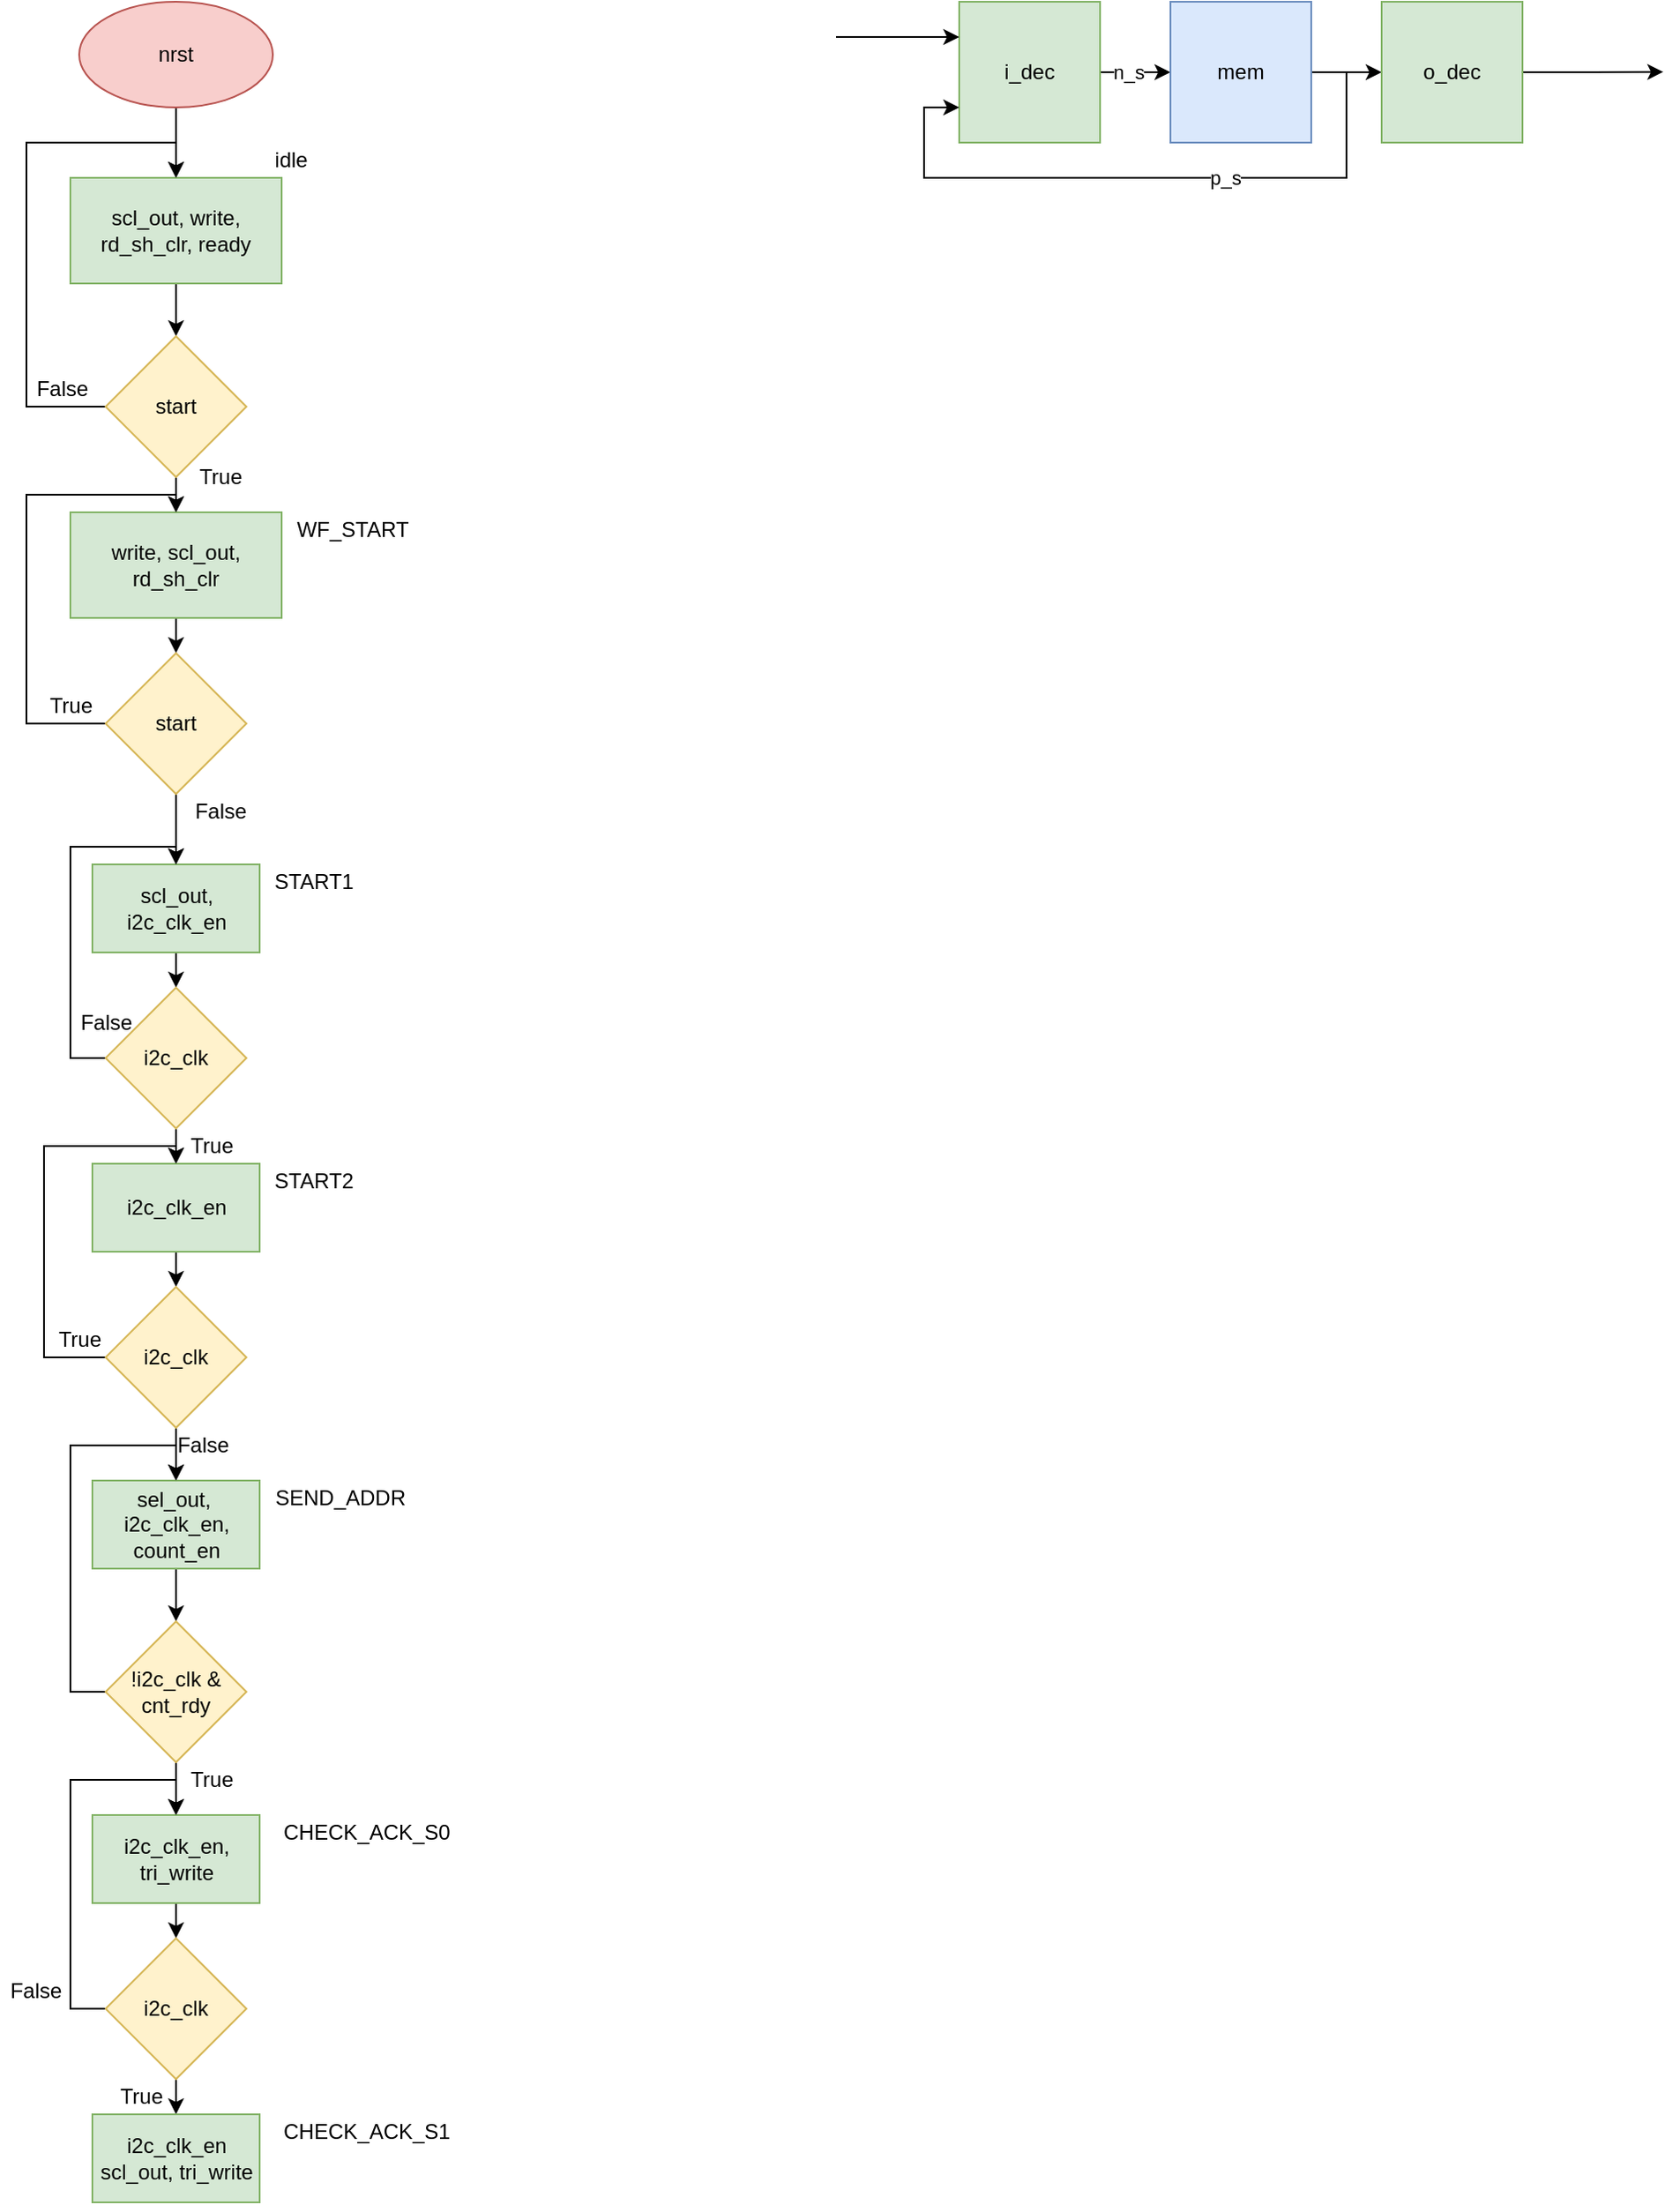 <mxfile version="16.1.2" type="device"><diagram id="XA13sdnD-qQGW5rs-oFz" name="Page-1"><mxGraphModel dx="677" dy="412" grid="1" gridSize="10" guides="1" tooltips="1" connect="1" arrows="1" fold="1" page="1" pageScale="1" pageWidth="1169" pageHeight="1654" math="0" shadow="0"><root><mxCell id="0"/><mxCell id="1" parent="0"/><mxCell id="rS0d4hUJT0NF4yH_wpjv-3" style="edgeStyle=orthogonalEdgeStyle;rounded=0;orthogonalLoop=1;jettySize=auto;html=1;exitX=0.5;exitY=1;exitDx=0;exitDy=0;entryX=0.5;entryY=0;entryDx=0;entryDy=0;" edge="1" parent="1" source="rS0d4hUJT0NF4yH_wpjv-1" target="rS0d4hUJT0NF4yH_wpjv-2"><mxGeometry relative="1" as="geometry"/></mxCell><mxCell id="rS0d4hUJT0NF4yH_wpjv-1" value="nrst" style="ellipse;whiteSpace=wrap;html=1;fillColor=#f8cecc;strokeColor=#b85450;" vertex="1" parent="1"><mxGeometry x="220" y="40" width="110" height="60" as="geometry"/></mxCell><mxCell id="rS0d4hUJT0NF4yH_wpjv-6" style="edgeStyle=orthogonalEdgeStyle;rounded=0;orthogonalLoop=1;jettySize=auto;html=1;exitX=0.5;exitY=1;exitDx=0;exitDy=0;entryX=0.5;entryY=0;entryDx=0;entryDy=0;" edge="1" parent="1" source="rS0d4hUJT0NF4yH_wpjv-2" target="rS0d4hUJT0NF4yH_wpjv-5"><mxGeometry relative="1" as="geometry"/></mxCell><mxCell id="rS0d4hUJT0NF4yH_wpjv-2" value="scl_out, write,&lt;br&gt;rd_sh_clr, ready" style="rounded=0;whiteSpace=wrap;html=1;fillColor=#d5e8d4;strokeColor=#82b366;" vertex="1" parent="1"><mxGeometry x="215" y="140" width="120" height="60" as="geometry"/></mxCell><mxCell id="rS0d4hUJT0NF4yH_wpjv-4" value="idle" style="text;html=1;align=center;verticalAlign=middle;resizable=0;points=[];autosize=1;strokeColor=none;fillColor=none;" vertex="1" parent="1"><mxGeometry x="325" y="120" width="30" height="20" as="geometry"/></mxCell><mxCell id="rS0d4hUJT0NF4yH_wpjv-7" style="edgeStyle=orthogonalEdgeStyle;rounded=0;orthogonalLoop=1;jettySize=auto;html=1;exitX=0;exitY=0.5;exitDx=0;exitDy=0;entryX=0.5;entryY=0;entryDx=0;entryDy=0;" edge="1" parent="1" source="rS0d4hUJT0NF4yH_wpjv-5" target="rS0d4hUJT0NF4yH_wpjv-2"><mxGeometry relative="1" as="geometry"><Array as="points"><mxPoint x="190" y="270"/><mxPoint x="190" y="120"/><mxPoint x="275" y="120"/></Array></mxGeometry></mxCell><mxCell id="rS0d4hUJT0NF4yH_wpjv-39" style="edgeStyle=orthogonalEdgeStyle;rounded=0;orthogonalLoop=1;jettySize=auto;html=1;exitX=0.5;exitY=1;exitDx=0;exitDy=0;entryX=0.5;entryY=0;entryDx=0;entryDy=0;" edge="1" parent="1" source="rS0d4hUJT0NF4yH_wpjv-5" target="rS0d4hUJT0NF4yH_wpjv-38"><mxGeometry relative="1" as="geometry"/></mxCell><mxCell id="rS0d4hUJT0NF4yH_wpjv-5" value="start" style="rhombus;whiteSpace=wrap;html=1;fillColor=#fff2cc;strokeColor=#d6b656;" vertex="1" parent="1"><mxGeometry x="235" y="230" width="80" height="80" as="geometry"/></mxCell><mxCell id="rS0d4hUJT0NF4yH_wpjv-8" value="False" style="text;html=1;align=center;verticalAlign=middle;resizable=0;points=[];autosize=1;strokeColor=none;fillColor=none;" vertex="1" parent="1"><mxGeometry x="190" y="250" width="40" height="20" as="geometry"/></mxCell><mxCell id="rS0d4hUJT0NF4yH_wpjv-12" style="edgeStyle=orthogonalEdgeStyle;rounded=0;orthogonalLoop=1;jettySize=auto;html=1;exitX=0.5;exitY=1;exitDx=0;exitDy=0;entryX=0.5;entryY=0;entryDx=0;entryDy=0;" edge="1" parent="1" source="rS0d4hUJT0NF4yH_wpjv-9" target="rS0d4hUJT0NF4yH_wpjv-11"><mxGeometry relative="1" as="geometry"/></mxCell><mxCell id="rS0d4hUJT0NF4yH_wpjv-9" value="scl_out, i2c_clk_en" style="rounded=0;whiteSpace=wrap;html=1;fillColor=#d5e8d4;strokeColor=#82b366;" vertex="1" parent="1"><mxGeometry x="227.5" y="530" width="95" height="50" as="geometry"/></mxCell><mxCell id="rS0d4hUJT0NF4yH_wpjv-13" style="edgeStyle=orthogonalEdgeStyle;rounded=0;orthogonalLoop=1;jettySize=auto;html=1;exitX=0;exitY=0.5;exitDx=0;exitDy=0;entryX=0.5;entryY=0;entryDx=0;entryDy=0;" edge="1" parent="1" source="rS0d4hUJT0NF4yH_wpjv-11" target="rS0d4hUJT0NF4yH_wpjv-9"><mxGeometry relative="1" as="geometry"><Array as="points"><mxPoint x="215" y="640"/><mxPoint x="215" y="520"/><mxPoint x="275" y="520"/></Array></mxGeometry></mxCell><mxCell id="rS0d4hUJT0NF4yH_wpjv-16" style="edgeStyle=orthogonalEdgeStyle;rounded=0;orthogonalLoop=1;jettySize=auto;html=1;exitX=0.5;exitY=1;exitDx=0;exitDy=0;entryX=0.5;entryY=0;entryDx=0;entryDy=0;" edge="1" parent="1" source="rS0d4hUJT0NF4yH_wpjv-11" target="rS0d4hUJT0NF4yH_wpjv-15"><mxGeometry relative="1" as="geometry"/></mxCell><mxCell id="rS0d4hUJT0NF4yH_wpjv-11" value="i2c_clk" style="rhombus;whiteSpace=wrap;html=1;fillColor=#fff2cc;strokeColor=#d6b656;" vertex="1" parent="1"><mxGeometry x="235" y="600" width="80" height="80" as="geometry"/></mxCell><mxCell id="rS0d4hUJT0NF4yH_wpjv-14" value="False" style="text;html=1;align=center;verticalAlign=middle;resizable=0;points=[];autosize=1;strokeColor=none;fillColor=none;" vertex="1" parent="1"><mxGeometry x="215" y="610" width="40" height="20" as="geometry"/></mxCell><mxCell id="rS0d4hUJT0NF4yH_wpjv-22" style="edgeStyle=orthogonalEdgeStyle;rounded=0;orthogonalLoop=1;jettySize=auto;html=1;exitX=0.5;exitY=1;exitDx=0;exitDy=0;entryX=0.5;entryY=0;entryDx=0;entryDy=0;" edge="1" parent="1" source="rS0d4hUJT0NF4yH_wpjv-15" target="rS0d4hUJT0NF4yH_wpjv-21"><mxGeometry relative="1" as="geometry"/></mxCell><mxCell id="rS0d4hUJT0NF4yH_wpjv-15" value="i2c_clk_en" style="rounded=0;whiteSpace=wrap;html=1;fillColor=#d5e8d4;strokeColor=#82b366;" vertex="1" parent="1"><mxGeometry x="227.5" y="700" width="95" height="50" as="geometry"/></mxCell><mxCell id="rS0d4hUJT0NF4yH_wpjv-17" value="START1" style="text;html=1;align=center;verticalAlign=middle;resizable=0;points=[];autosize=1;strokeColor=none;fillColor=none;" vertex="1" parent="1"><mxGeometry x="322.5" y="530" width="60" height="20" as="geometry"/></mxCell><mxCell id="rS0d4hUJT0NF4yH_wpjv-18" value="START2" style="text;html=1;align=center;verticalAlign=middle;resizable=0;points=[];autosize=1;strokeColor=none;fillColor=none;" vertex="1" parent="1"><mxGeometry x="322.5" y="700" width="60" height="20" as="geometry"/></mxCell><mxCell id="rS0d4hUJT0NF4yH_wpjv-19" value="True" style="text;html=1;align=center;verticalAlign=middle;resizable=0;points=[];autosize=1;strokeColor=none;fillColor=none;" vertex="1" parent="1"><mxGeometry x="275" y="680" width="40" height="20" as="geometry"/></mxCell><mxCell id="rS0d4hUJT0NF4yH_wpjv-20" value="True" style="text;html=1;align=center;verticalAlign=middle;resizable=0;points=[];autosize=1;strokeColor=none;fillColor=none;" vertex="1" parent="1"><mxGeometry x="280" y="300" width="40" height="20" as="geometry"/></mxCell><mxCell id="rS0d4hUJT0NF4yH_wpjv-23" style="edgeStyle=orthogonalEdgeStyle;rounded=0;orthogonalLoop=1;jettySize=auto;html=1;exitX=0;exitY=0.5;exitDx=0;exitDy=0;entryX=0.5;entryY=0;entryDx=0;entryDy=0;" edge="1" parent="1" source="rS0d4hUJT0NF4yH_wpjv-21" target="rS0d4hUJT0NF4yH_wpjv-15"><mxGeometry relative="1" as="geometry"><Array as="points"><mxPoint x="200" y="810"/><mxPoint x="200" y="690"/><mxPoint x="275" y="690"/></Array></mxGeometry></mxCell><mxCell id="rS0d4hUJT0NF4yH_wpjv-26" style="edgeStyle=orthogonalEdgeStyle;rounded=0;orthogonalLoop=1;jettySize=auto;html=1;exitX=0.5;exitY=1;exitDx=0;exitDy=0;entryX=0.5;entryY=0;entryDx=0;entryDy=0;" edge="1" parent="1" source="rS0d4hUJT0NF4yH_wpjv-21"><mxGeometry relative="1" as="geometry"><mxPoint x="275" y="880" as="targetPoint"/></mxGeometry></mxCell><mxCell id="rS0d4hUJT0NF4yH_wpjv-21" value="i2c_clk" style="rhombus;whiteSpace=wrap;html=1;fillColor=#fff2cc;strokeColor=#d6b656;" vertex="1" parent="1"><mxGeometry x="235" y="770" width="80" height="80" as="geometry"/></mxCell><mxCell id="rS0d4hUJT0NF4yH_wpjv-24" value="True" style="text;html=1;align=center;verticalAlign=middle;resizable=0;points=[];autosize=1;strokeColor=none;fillColor=none;" vertex="1" parent="1"><mxGeometry x="200" y="790" width="40" height="20" as="geometry"/></mxCell><mxCell id="rS0d4hUJT0NF4yH_wpjv-27" value="False" style="text;html=1;align=center;verticalAlign=middle;resizable=0;points=[];autosize=1;strokeColor=none;fillColor=none;" vertex="1" parent="1"><mxGeometry x="270" y="850" width="40" height="20" as="geometry"/></mxCell><mxCell id="rS0d4hUJT0NF4yH_wpjv-34" style="edgeStyle=orthogonalEdgeStyle;rounded=0;orthogonalLoop=1;jettySize=auto;html=1;exitX=1;exitY=0.5;exitDx=0;exitDy=0;entryX=0;entryY=0.5;entryDx=0;entryDy=0;" edge="1" parent="1" source="rS0d4hUJT0NF4yH_wpjv-28" target="rS0d4hUJT0NF4yH_wpjv-29"><mxGeometry relative="1" as="geometry"/></mxCell><mxCell id="rS0d4hUJT0NF4yH_wpjv-37" value="n_s" style="edgeLabel;html=1;align=center;verticalAlign=middle;resizable=0;points=[];" vertex="1" connectable="0" parent="rS0d4hUJT0NF4yH_wpjv-34"><mxGeometry x="-0.21" y="-2" relative="1" as="geometry"><mxPoint y="-2" as="offset"/></mxGeometry></mxCell><mxCell id="rS0d4hUJT0NF4yH_wpjv-28" value="i_dec" style="whiteSpace=wrap;html=1;aspect=fixed;fillColor=#d5e8d4;strokeColor=#82b366;" vertex="1" parent="1"><mxGeometry x="720" y="40" width="80" height="80" as="geometry"/></mxCell><mxCell id="rS0d4hUJT0NF4yH_wpjv-33" style="edgeStyle=orthogonalEdgeStyle;rounded=0;orthogonalLoop=1;jettySize=auto;html=1;exitX=1;exitY=0.5;exitDx=0;exitDy=0;entryX=0;entryY=0.5;entryDx=0;entryDy=0;" edge="1" parent="1" source="rS0d4hUJT0NF4yH_wpjv-29" target="rS0d4hUJT0NF4yH_wpjv-30"><mxGeometry relative="1" as="geometry"/></mxCell><mxCell id="rS0d4hUJT0NF4yH_wpjv-35" style="edgeStyle=orthogonalEdgeStyle;rounded=0;orthogonalLoop=1;jettySize=auto;html=1;exitX=1;exitY=0.5;exitDx=0;exitDy=0;entryX=0;entryY=0.75;entryDx=0;entryDy=0;" edge="1" parent="1" source="rS0d4hUJT0NF4yH_wpjv-29" target="rS0d4hUJT0NF4yH_wpjv-28"><mxGeometry relative="1" as="geometry"><Array as="points"><mxPoint x="940" y="80"/><mxPoint x="940" y="140"/><mxPoint x="700" y="140"/><mxPoint x="700" y="100"/></Array></mxGeometry></mxCell><mxCell id="rS0d4hUJT0NF4yH_wpjv-36" value="p_s" style="edgeLabel;html=1;align=center;verticalAlign=middle;resizable=0;points=[];" vertex="1" connectable="0" parent="rS0d4hUJT0NF4yH_wpjv-35"><mxGeometry x="-0.215" y="4" relative="1" as="geometry"><mxPoint y="-4" as="offset"/></mxGeometry></mxCell><mxCell id="rS0d4hUJT0NF4yH_wpjv-29" value="mem" style="whiteSpace=wrap;html=1;aspect=fixed;fillColor=#dae8fc;strokeColor=#6c8ebf;" vertex="1" parent="1"><mxGeometry x="840" y="40" width="80" height="80" as="geometry"/></mxCell><mxCell id="rS0d4hUJT0NF4yH_wpjv-31" style="edgeStyle=orthogonalEdgeStyle;rounded=0;orthogonalLoop=1;jettySize=auto;html=1;exitX=1;exitY=0.5;exitDx=0;exitDy=0;" edge="1" parent="1" source="rS0d4hUJT0NF4yH_wpjv-30"><mxGeometry relative="1" as="geometry"><mxPoint x="1120" y="79.833" as="targetPoint"/></mxGeometry></mxCell><mxCell id="rS0d4hUJT0NF4yH_wpjv-30" value="o_dec" style="whiteSpace=wrap;html=1;aspect=fixed;fillColor=#d5e8d4;strokeColor=#82b366;" vertex="1" parent="1"><mxGeometry x="960" y="40" width="80" height="80" as="geometry"/></mxCell><mxCell id="rS0d4hUJT0NF4yH_wpjv-32" value="" style="endArrow=classic;html=1;rounded=0;entryX=0;entryY=0.25;entryDx=0;entryDy=0;" edge="1" parent="1" target="rS0d4hUJT0NF4yH_wpjv-28"><mxGeometry width="50" height="50" relative="1" as="geometry"><mxPoint x="650" y="60" as="sourcePoint"/><mxPoint x="660" y="70" as="targetPoint"/></mxGeometry></mxCell><mxCell id="rS0d4hUJT0NF4yH_wpjv-42" style="edgeStyle=orthogonalEdgeStyle;rounded=0;orthogonalLoop=1;jettySize=auto;html=1;exitX=0.5;exitY=1;exitDx=0;exitDy=0;entryX=0.5;entryY=0;entryDx=0;entryDy=0;" edge="1" parent="1" source="rS0d4hUJT0NF4yH_wpjv-38" target="rS0d4hUJT0NF4yH_wpjv-41"><mxGeometry relative="1" as="geometry"/></mxCell><mxCell id="rS0d4hUJT0NF4yH_wpjv-38" value="write, scl_out,&lt;br&gt;rd_sh_clr" style="rounded=0;whiteSpace=wrap;html=1;fillColor=#d5e8d4;strokeColor=#82b366;" vertex="1" parent="1"><mxGeometry x="215" y="330" width="120" height="60" as="geometry"/></mxCell><mxCell id="rS0d4hUJT0NF4yH_wpjv-40" value="WF_START" style="text;html=1;align=center;verticalAlign=middle;resizable=0;points=[];autosize=1;strokeColor=none;fillColor=none;" vertex="1" parent="1"><mxGeometry x="335" y="330" width="80" height="20" as="geometry"/></mxCell><mxCell id="rS0d4hUJT0NF4yH_wpjv-43" style="edgeStyle=orthogonalEdgeStyle;rounded=0;orthogonalLoop=1;jettySize=auto;html=1;exitX=0.5;exitY=1;exitDx=0;exitDy=0;entryX=0.5;entryY=0;entryDx=0;entryDy=0;" edge="1" parent="1" source="rS0d4hUJT0NF4yH_wpjv-41" target="rS0d4hUJT0NF4yH_wpjv-9"><mxGeometry relative="1" as="geometry"/></mxCell><mxCell id="rS0d4hUJT0NF4yH_wpjv-44" style="edgeStyle=orthogonalEdgeStyle;rounded=0;orthogonalLoop=1;jettySize=auto;html=1;exitX=0;exitY=0.5;exitDx=0;exitDy=0;entryX=0.5;entryY=0;entryDx=0;entryDy=0;" edge="1" parent="1" source="rS0d4hUJT0NF4yH_wpjv-41" target="rS0d4hUJT0NF4yH_wpjv-38"><mxGeometry relative="1" as="geometry"><Array as="points"><mxPoint x="190" y="450"/><mxPoint x="190" y="320"/><mxPoint x="275" y="320"/></Array></mxGeometry></mxCell><mxCell id="rS0d4hUJT0NF4yH_wpjv-41" value="start" style="rhombus;whiteSpace=wrap;html=1;fillColor=#fff2cc;strokeColor=#d6b656;" vertex="1" parent="1"><mxGeometry x="235" y="410" width="80" height="80" as="geometry"/></mxCell><mxCell id="rS0d4hUJT0NF4yH_wpjv-45" value="True" style="text;html=1;align=center;verticalAlign=middle;resizable=0;points=[];autosize=1;strokeColor=none;fillColor=none;" vertex="1" parent="1"><mxGeometry x="195" y="430" width="40" height="20" as="geometry"/></mxCell><mxCell id="rS0d4hUJT0NF4yH_wpjv-46" value="False" style="text;html=1;align=center;verticalAlign=middle;resizable=0;points=[];autosize=1;strokeColor=none;fillColor=none;" vertex="1" parent="1"><mxGeometry x="280" y="490" width="40" height="20" as="geometry"/></mxCell><mxCell id="rS0d4hUJT0NF4yH_wpjv-58" style="edgeStyle=orthogonalEdgeStyle;rounded=0;orthogonalLoop=1;jettySize=auto;html=1;exitX=0.5;exitY=1;exitDx=0;exitDy=0;entryX=0.5;entryY=0;entryDx=0;entryDy=0;" edge="1" parent="1" source="rS0d4hUJT0NF4yH_wpjv-57"><mxGeometry relative="1" as="geometry"><mxPoint x="275" y="960" as="targetPoint"/></mxGeometry></mxCell><mxCell id="rS0d4hUJT0NF4yH_wpjv-57" value="sel_out,&amp;nbsp; i2c_clk_en,&lt;br&gt;count_en" style="rounded=0;whiteSpace=wrap;html=1;fillColor=#d5e8d4;strokeColor=#82b366;" vertex="1" parent="1"><mxGeometry x="227.5" y="880" width="95" height="50" as="geometry"/></mxCell><mxCell id="rS0d4hUJT0NF4yH_wpjv-59" value="SEND_ADDR" style="text;html=1;align=center;verticalAlign=middle;resizable=0;points=[];autosize=1;strokeColor=none;fillColor=none;" vertex="1" parent="1"><mxGeometry x="322.5" y="880" width="90" height="20" as="geometry"/></mxCell><mxCell id="rS0d4hUJT0NF4yH_wpjv-98" style="edgeStyle=orthogonalEdgeStyle;rounded=0;orthogonalLoop=1;jettySize=auto;html=1;exitX=0;exitY=0.5;exitDx=0;exitDy=0;entryX=0.5;entryY=0;entryDx=0;entryDy=0;" edge="1" parent="1" source="rS0d4hUJT0NF4yH_wpjv-97" target="rS0d4hUJT0NF4yH_wpjv-57"><mxGeometry relative="1" as="geometry"><Array as="points"><mxPoint x="215" y="1000"/><mxPoint x="215" y="860"/><mxPoint x="275" y="860"/></Array></mxGeometry></mxCell><mxCell id="rS0d4hUJT0NF4yH_wpjv-100" style="edgeStyle=orthogonalEdgeStyle;rounded=0;orthogonalLoop=1;jettySize=auto;html=1;exitX=0.5;exitY=1;exitDx=0;exitDy=0;entryX=0.5;entryY=0;entryDx=0;entryDy=0;" edge="1" parent="1" source="rS0d4hUJT0NF4yH_wpjv-97" target="rS0d4hUJT0NF4yH_wpjv-99"><mxGeometry relative="1" as="geometry"/></mxCell><mxCell id="rS0d4hUJT0NF4yH_wpjv-97" value="!i2c_clk &amp;amp;&lt;br&gt;cnt_rdy" style="rhombus;whiteSpace=wrap;html=1;fillColor=#fff2cc;strokeColor=#d6b656;" vertex="1" parent="1"><mxGeometry x="235" y="960" width="80" height="80" as="geometry"/></mxCell><mxCell id="rS0d4hUJT0NF4yH_wpjv-106" style="edgeStyle=orthogonalEdgeStyle;rounded=0;orthogonalLoop=1;jettySize=auto;html=1;exitX=0.5;exitY=1;exitDx=0;exitDy=0;entryX=0.5;entryY=0;entryDx=0;entryDy=0;" edge="1" parent="1" source="rS0d4hUJT0NF4yH_wpjv-99" target="rS0d4hUJT0NF4yH_wpjv-102"><mxGeometry relative="1" as="geometry"/></mxCell><mxCell id="rS0d4hUJT0NF4yH_wpjv-99" value="i2c_clk_en, tri_write" style="rounded=0;whiteSpace=wrap;html=1;fillColor=#d5e8d4;strokeColor=#82b366;" vertex="1" parent="1"><mxGeometry x="227.5" y="1070" width="95" height="50" as="geometry"/></mxCell><mxCell id="rS0d4hUJT0NF4yH_wpjv-101" value="CHECK_ACK_S0" style="text;html=1;align=center;verticalAlign=middle;resizable=0;points=[];autosize=1;strokeColor=none;fillColor=none;" vertex="1" parent="1"><mxGeometry x="327.5" y="1070" width="110" height="20" as="geometry"/></mxCell><mxCell id="rS0d4hUJT0NF4yH_wpjv-107" style="edgeStyle=orthogonalEdgeStyle;rounded=0;orthogonalLoop=1;jettySize=auto;html=1;exitX=0.5;exitY=1;exitDx=0;exitDy=0;entryX=0.5;entryY=0;entryDx=0;entryDy=0;" edge="1" parent="1" source="rS0d4hUJT0NF4yH_wpjv-102" target="rS0d4hUJT0NF4yH_wpjv-104"><mxGeometry relative="1" as="geometry"/></mxCell><mxCell id="rS0d4hUJT0NF4yH_wpjv-108" style="edgeStyle=orthogonalEdgeStyle;rounded=0;orthogonalLoop=1;jettySize=auto;html=1;exitX=0;exitY=0.5;exitDx=0;exitDy=0;entryX=0.5;entryY=0;entryDx=0;entryDy=0;" edge="1" parent="1" source="rS0d4hUJT0NF4yH_wpjv-102" target="rS0d4hUJT0NF4yH_wpjv-99"><mxGeometry relative="1" as="geometry"><Array as="points"><mxPoint x="215" y="1180"/><mxPoint x="215" y="1050"/><mxPoint x="275" y="1050"/></Array></mxGeometry></mxCell><mxCell id="rS0d4hUJT0NF4yH_wpjv-102" value="i2c_clk" style="rhombus;whiteSpace=wrap;html=1;fillColor=#fff2cc;strokeColor=#d6b656;" vertex="1" parent="1"><mxGeometry x="235" y="1140" width="80" height="80" as="geometry"/></mxCell><mxCell id="rS0d4hUJT0NF4yH_wpjv-103" value="True" style="text;html=1;align=center;verticalAlign=middle;resizable=0;points=[];autosize=1;strokeColor=none;fillColor=none;" vertex="1" parent="1"><mxGeometry x="275" y="1040" width="40" height="20" as="geometry"/></mxCell><mxCell id="rS0d4hUJT0NF4yH_wpjv-104" value="i2c_clk_en&lt;br&gt;scl_out, tri_write" style="rounded=0;whiteSpace=wrap;html=1;fillColor=#d5e8d4;strokeColor=#82b366;" vertex="1" parent="1"><mxGeometry x="227.5" y="1240" width="95" height="50" as="geometry"/></mxCell><mxCell id="rS0d4hUJT0NF4yH_wpjv-105" value="CHECK_ACK_S1" style="text;html=1;align=center;verticalAlign=middle;resizable=0;points=[];autosize=1;strokeColor=none;fillColor=none;" vertex="1" parent="1"><mxGeometry x="327.5" y="1240" width="110" height="20" as="geometry"/></mxCell><mxCell id="rS0d4hUJT0NF4yH_wpjv-109" value="False" style="text;html=1;align=center;verticalAlign=middle;resizable=0;points=[];autosize=1;strokeColor=none;fillColor=none;" vertex="1" parent="1"><mxGeometry x="175" y="1160" width="40" height="20" as="geometry"/></mxCell><mxCell id="rS0d4hUJT0NF4yH_wpjv-110" value="True" style="text;html=1;align=center;verticalAlign=middle;resizable=0;points=[];autosize=1;strokeColor=none;fillColor=none;" vertex="1" parent="1"><mxGeometry x="235" y="1220" width="40" height="20" as="geometry"/></mxCell></root></mxGraphModel></diagram></mxfile>
